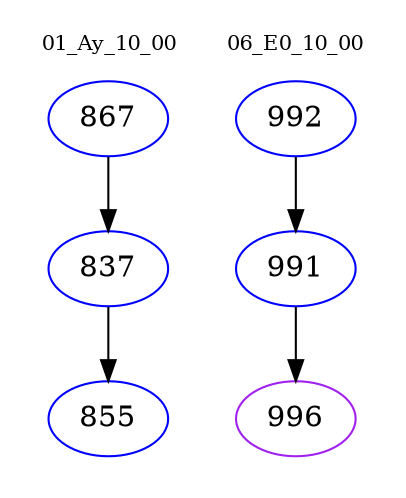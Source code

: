 digraph{
subgraph cluster_0 {
color = white
label = "01_Ay_10_00";
fontsize=10;
T0_867 [label="867", color="blue"]
T0_867 -> T0_837 [color="black"]
T0_837 [label="837", color="blue"]
T0_837 -> T0_855 [color="black"]
T0_855 [label="855", color="blue"]
}
subgraph cluster_1 {
color = white
label = "06_E0_10_00";
fontsize=10;
T1_992 [label="992", color="blue"]
T1_992 -> T1_991 [color="black"]
T1_991 [label="991", color="blue"]
T1_991 -> T1_996 [color="black"]
T1_996 [label="996", color="purple"]
}
}
